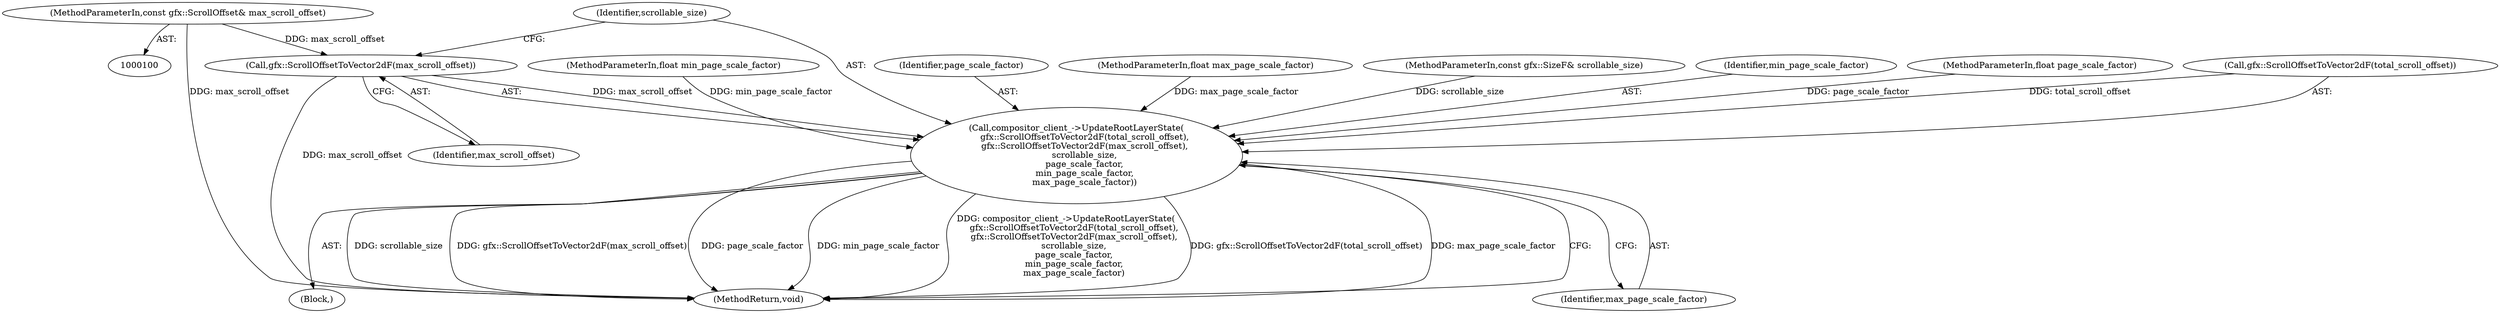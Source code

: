 digraph "1_Chrome_0e3d721470add955c056e3051614f58c7220e85b_12@del" {
"1000115" [label="(Call,gfx::ScrollOffsetToVector2dF(max_scroll_offset))"];
"1000102" [label="(MethodParameterIn,const gfx::ScrollOffset& max_scroll_offset)"];
"1000112" [label="(Call,compositor_client_->UpdateRootLayerState(\n      gfx::ScrollOffsetToVector2dF(total_scroll_offset),\n      gfx::ScrollOffsetToVector2dF(max_scroll_offset),\n      scrollable_size,\n      page_scale_factor,\n      min_page_scale_factor,\n      max_page_scale_factor))"];
"1000115" [label="(Call,gfx::ScrollOffsetToVector2dF(max_scroll_offset))"];
"1000102" [label="(MethodParameterIn,const gfx::ScrollOffset& max_scroll_offset)"];
"1000120" [label="(Identifier,max_page_scale_factor)"];
"1000105" [label="(MethodParameterIn,float min_page_scale_factor)"];
"1000117" [label="(Identifier,scrollable_size)"];
"1000107" [label="(Block,)"];
"1000118" [label="(Identifier,page_scale_factor)"];
"1000106" [label="(MethodParameterIn,float max_page_scale_factor)"];
"1000103" [label="(MethodParameterIn,const gfx::SizeF& scrollable_size)"];
"1000119" [label="(Identifier,min_page_scale_factor)"];
"1000104" [label="(MethodParameterIn,float page_scale_factor)"];
"1000113" [label="(Call,gfx::ScrollOffsetToVector2dF(total_scroll_offset))"];
"1000121" [label="(MethodReturn,void)"];
"1000112" [label="(Call,compositor_client_->UpdateRootLayerState(\n      gfx::ScrollOffsetToVector2dF(total_scroll_offset),\n      gfx::ScrollOffsetToVector2dF(max_scroll_offset),\n      scrollable_size,\n      page_scale_factor,\n      min_page_scale_factor,\n      max_page_scale_factor))"];
"1000116" [label="(Identifier,max_scroll_offset)"];
"1000115" -> "1000112"  [label="AST: "];
"1000115" -> "1000116"  [label="CFG: "];
"1000116" -> "1000115"  [label="AST: "];
"1000117" -> "1000115"  [label="CFG: "];
"1000115" -> "1000121"  [label="DDG: max_scroll_offset"];
"1000115" -> "1000112"  [label="DDG: max_scroll_offset"];
"1000102" -> "1000115"  [label="DDG: max_scroll_offset"];
"1000102" -> "1000100"  [label="AST: "];
"1000102" -> "1000121"  [label="DDG: max_scroll_offset"];
"1000112" -> "1000107"  [label="AST: "];
"1000112" -> "1000120"  [label="CFG: "];
"1000113" -> "1000112"  [label="AST: "];
"1000117" -> "1000112"  [label="AST: "];
"1000118" -> "1000112"  [label="AST: "];
"1000119" -> "1000112"  [label="AST: "];
"1000120" -> "1000112"  [label="AST: "];
"1000121" -> "1000112"  [label="CFG: "];
"1000112" -> "1000121"  [label="DDG: scrollable_size"];
"1000112" -> "1000121"  [label="DDG: gfx::ScrollOffsetToVector2dF(max_scroll_offset)"];
"1000112" -> "1000121"  [label="DDG: page_scale_factor"];
"1000112" -> "1000121"  [label="DDG: min_page_scale_factor"];
"1000112" -> "1000121"  [label="DDG: compositor_client_->UpdateRootLayerState(\n      gfx::ScrollOffsetToVector2dF(total_scroll_offset),\n      gfx::ScrollOffsetToVector2dF(max_scroll_offset),\n      scrollable_size,\n      page_scale_factor,\n      min_page_scale_factor,\n      max_page_scale_factor)"];
"1000112" -> "1000121"  [label="DDG: gfx::ScrollOffsetToVector2dF(total_scroll_offset)"];
"1000112" -> "1000121"  [label="DDG: max_page_scale_factor"];
"1000113" -> "1000112"  [label="DDG: total_scroll_offset"];
"1000103" -> "1000112"  [label="DDG: scrollable_size"];
"1000104" -> "1000112"  [label="DDG: page_scale_factor"];
"1000105" -> "1000112"  [label="DDG: min_page_scale_factor"];
"1000106" -> "1000112"  [label="DDG: max_page_scale_factor"];
}
